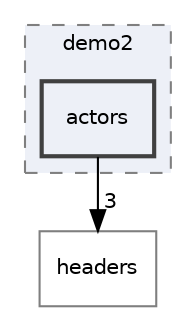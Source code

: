 digraph "recycle/games/game/maps/demo2/actors"
{
 // LATEX_PDF_SIZE
  edge [fontname="Helvetica",fontsize="10",labelfontname="Helvetica",labelfontsize="10"];
  node [fontname="Helvetica",fontsize="10",shape=record];
  compound=true
  subgraph clusterdir_61dde0dd7aaa05697042dee33fe25066 {
    graph [ bgcolor="#edf0f7", pencolor="grey50", style="filled,dashed,", label="demo2", fontname="Helvetica", fontsize="10", URL="dir_61dde0dd7aaa05697042dee33fe25066.html"]
  dir_7c9e7b24e1ce12c6e9be581efc78b71e [shape=box, label="actors", style="filled,bold,", fillcolor="#edf0f7", color="grey25", URL="dir_7c9e7b24e1ce12c6e9be581efc78b71e.html"];
  }
  dir_a3372fbbb64f30926046ee52ee3fdb43 [shape=box, label="headers", style="", fillcolor="#edf0f7", color="grey50", URL="dir_a3372fbbb64f30926046ee52ee3fdb43.html"];
  dir_7c9e7b24e1ce12c6e9be581efc78b71e->dir_a3372fbbb64f30926046ee52ee3fdb43 [headlabel="3", labeldistance=1.5 headhref="dir_000001_000009.html"];
}
